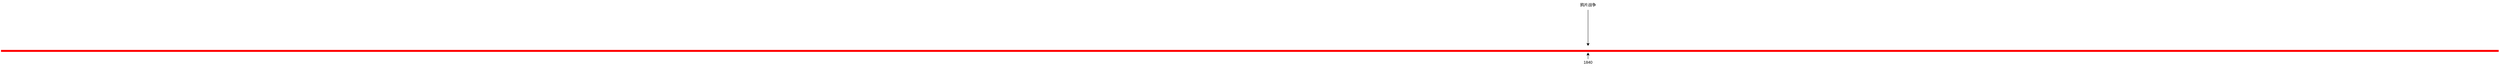 <mxfile version="15.7.3" type="github">
  <diagram id="mRemkgFl3Kmgo4zJEtnh" name="Page-1">
    <mxGraphModel dx="565" dy="281" grid="1" gridSize="10" guides="1" tooltips="1" connect="1" arrows="1" fold="1" page="1" pageScale="1" pageWidth="850" pageHeight="1100" math="0" shadow="0">
      <root>
        <mxCell id="0" />
        <mxCell id="1" parent="0" />
        <mxCell id="stkp9AwqBUyyJuz8cSXO-3" value="" style="shape=line;html=1;strokeWidth=6;strokeColor=#ff0000;" vertex="1" parent="1">
          <mxGeometry x="800" y="560" width="7570" height="10" as="geometry" />
        </mxCell>
        <mxCell id="stkp9AwqBUyyJuz8cSXO-6" style="edgeStyle=orthogonalEdgeStyle;rounded=0;orthogonalLoop=1;jettySize=auto;html=1;" edge="1" parent="1" source="stkp9AwqBUyyJuz8cSXO-5">
          <mxGeometry relative="1" as="geometry">
            <mxPoint x="5610" y="550" as="targetPoint" />
          </mxGeometry>
        </mxCell>
        <mxCell id="stkp9AwqBUyyJuz8cSXO-5" value="鸦片战争" style="text;html=1;strokeColor=none;fillColor=none;align=center;verticalAlign=middle;whiteSpace=wrap;rounded=0;" vertex="1" parent="1">
          <mxGeometry x="5580" y="410" width="60" height="30" as="geometry" />
        </mxCell>
        <mxCell id="stkp9AwqBUyyJuz8cSXO-7" value="1840" style="text;html=1;strokeColor=none;fillColor=none;align=center;verticalAlign=middle;whiteSpace=wrap;rounded=0;" vertex="1" parent="1">
          <mxGeometry x="5580" y="590" width="60" height="20" as="geometry" />
        </mxCell>
        <mxCell id="stkp9AwqBUyyJuz8cSXO-10" value="" style="endArrow=classic;html=1;rounded=0;exitX=0.5;exitY=0;exitDx=0;exitDy=0;" edge="1" parent="1" source="stkp9AwqBUyyJuz8cSXO-7">
          <mxGeometry width="50" height="50" relative="1" as="geometry">
            <mxPoint x="5570" y="520" as="sourcePoint" />
            <mxPoint x="5610" y="570" as="targetPoint" />
          </mxGeometry>
        </mxCell>
      </root>
    </mxGraphModel>
  </diagram>
</mxfile>
